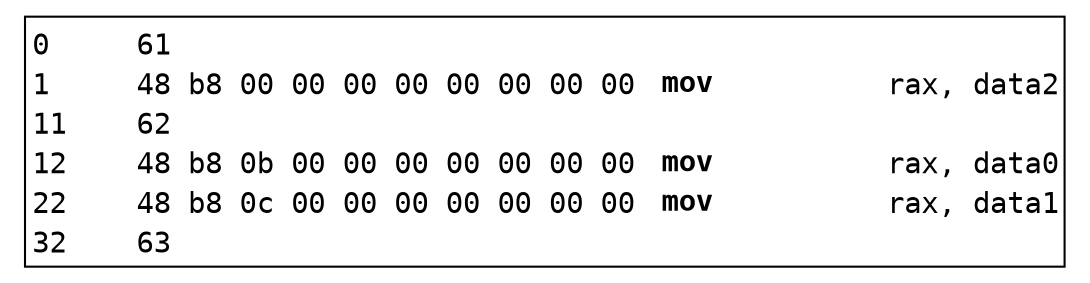 digraph cfg {
	graph [splines=ortho]
	node [shape=plaintext fontname="monospace"]
	edge [penwidth=2.0]

	"0"[label=<<table border="1" cellborder="0" cellspacing="0"><tr PORT="top"><td></td></tr><tr><td align="left">0</td><td COLSPAN="100%" align="left">61  </td></tr><tr><td align="left" width="50px">1</td><td align="left" width="100px">48 b8 00 00 00 00 00 00 00 00 </td><td align="left" width="100px"><font COLOR="black"><b>mov</b></font></td><td align="left"><font COLOR="black"> rax, data2</font></td></tr><tr><td align="left">11</td><td COLSPAN="100%" align="left">62  </td></tr><tr><td align="left" width="50px">12</td><td align="left" width="100px">48 b8 0b 00 00 00 00 00 00 00 </td><td align="left" width="100px"><font COLOR="black"><b>mov</b></font></td><td align="left"><font COLOR="black"> rax, data0</font></td></tr><tr><td align="left" width="50px">22</td><td align="left" width="100px">48 b8 0c 00 00 00 00 00 00 00 </td><td align="left" width="100px"><font COLOR="black"><b>mov</b></font></td><td align="left"><font COLOR="black"> rax, data1</font></td></tr><tr><td align="left">32</td><td COLSPAN="100%" align="left">63  </td></tr></table>>]

}
